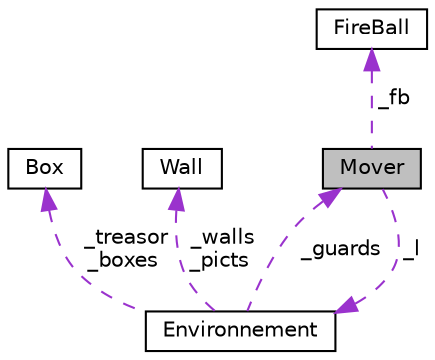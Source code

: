 digraph "Mover"
{
  edge [fontname="Helvetica",fontsize="10",labelfontname="Helvetica",labelfontsize="10"];
  node [fontname="Helvetica",fontsize="10",shape=record];
  Node3 [label="Mover",height=0.2,width=0.4,color="black", fillcolor="grey75", style="filled", fontcolor="black"];
  Node4 -> Node3 [dir="back",color="darkorchid3",fontsize="10",style="dashed",label=" _fb" ,fontname="Helvetica"];
  Node4 [label="FireBall",height=0.2,width=0.4,color="black", fillcolor="white", style="filled",URL="$classFireBall.html"];
  Node5 -> Node3 [dir="back",color="darkorchid3",fontsize="10",style="dashed",label=" _l" ,fontname="Helvetica"];
  Node5 [label="Environnement",height=0.2,width=0.4,color="black", fillcolor="white", style="filled",URL="$classEnvironnement.html"];
  Node6 -> Node5 [dir="back",color="darkorchid3",fontsize="10",style="dashed",label=" _treasor\n_boxes" ,fontname="Helvetica"];
  Node6 [label="Box",height=0.2,width=0.4,color="black", fillcolor="white", style="filled",URL="$structBox.html"];
  Node7 -> Node5 [dir="back",color="darkorchid3",fontsize="10",style="dashed",label=" _walls\n_picts" ,fontname="Helvetica"];
  Node7 [label="Wall",height=0.2,width=0.4,color="black", fillcolor="white", style="filled",URL="$structWall.html"];
  Node3 -> Node5 [dir="back",color="darkorchid3",fontsize="10",style="dashed",label=" _guards" ,fontname="Helvetica"];
}
